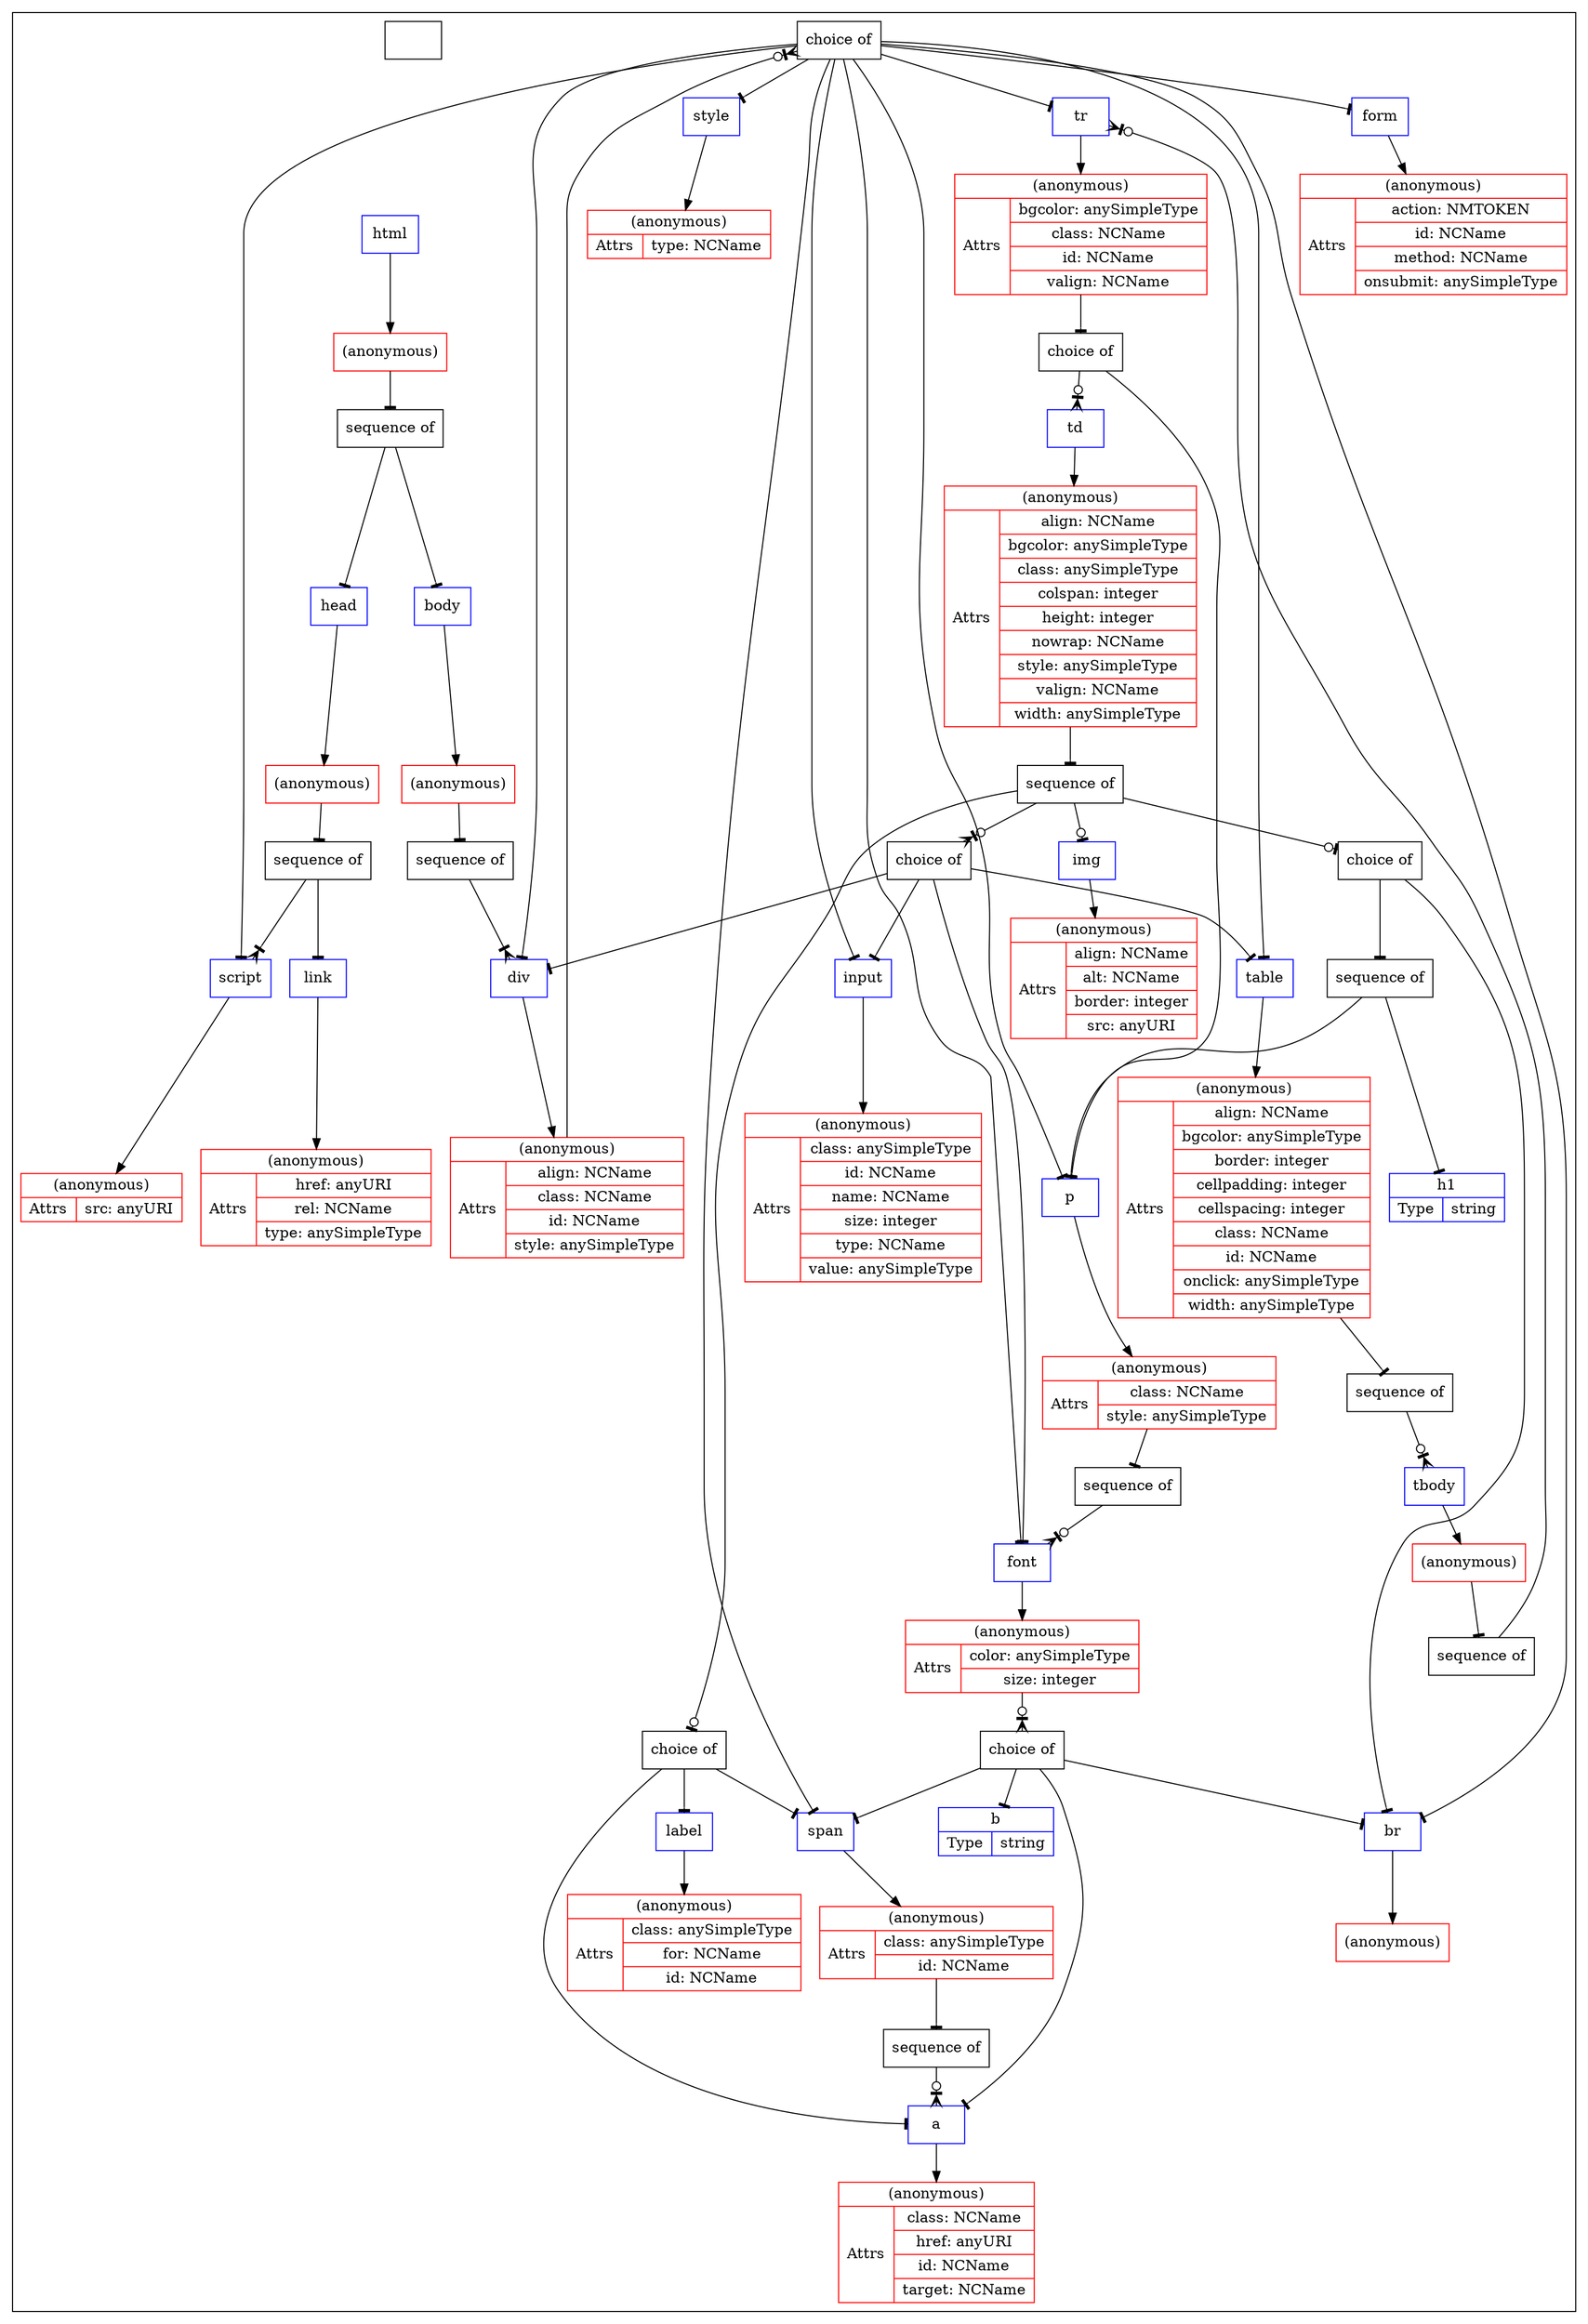 digraph {
subgraph clusterSchemaImpl27475272 { label=""
ModelGroupImpl23047631 [shape="record", label="{choice of}"];
ModelGroupImpl26425437 [shape="record", label="{choice of}"];
ElementDecl15277917 [shape="record", label="{label}", color="blue"];
ModelGroupImpl12107511 [shape="record", label="{sequence of}"];
ComplexTypeImpl29173348 [shape="record", label="{(anonymous)|{Attrs|{{<AttributeUseImpl20324370>color: anySimpleType}|{<AttributeUseImpl7578443>size: integer}}}}", color="red"];
ElementDecl10807107 [shape="record", label="{input}", color="blue"];
ComplexTypeImpl23506867 [shape="record", label="{(anonymous)|{Attrs|{{<AttributeUseImpl1565898>align: NCName}|{<AttributeUseImpl11383252>bgcolor: anySimpleType}|{<AttributeUseImpl24499883>border: integer}|{<AttributeUseImpl23110255>cellpadding: integer}|{<AttributeUseImpl21514757>cellspacing: integer}|{<AttributeUseImpl15964986>class: NCName}|{<AttributeUseImpl22293109>id: NCName}|{<AttributeUseImpl11508030>onclick: anySimpleType}|{<AttributeUseImpl7726332>width: anySimpleType}}}}", color="red"];
ComplexTypeImpl32012057 [shape="record", label="{(anonymous)}", color="red"];
ComplexTypeImpl10605044 [shape="record", label="{(anonymous)|{Attrs|{{<AttributeUseImpl15606519>class: anySimpleType}|{<AttributeUseImpl3779465>id: NCName}|{<AttributeUseImpl2929821>name: NCName}|{<AttributeUseImpl17160330>size: integer}|{<AttributeUseImpl13328393>type: NCName}|{<AttributeUseImpl927929>value: anySimpleType}}}}", color="red"];
ComplexTypeImpl23979164 [shape="record", label="{(anonymous)|{Attrs|{{<AttributeUseImpl2056742>class: anySimpleType}|{<AttributeUseImpl6613606>id: NCName}}}}", color="red"];
ElementDecl4916061 [shape="record", label="{h1|{Type|string}}", color="blue"];
ElementDecl10933534 [shape="record", label="{html}", color="blue"];
ModelGroupImpl13177628 [shape="record", label="{choice of}"];
ComplexTypeImpl21764429 [shape="record", label="{(anonymous)}", color="red"];
ElementDecl11587215 [shape="record", label="{td}", color="blue"];
ElementDecl19543955 [shape="record", label="{p}", color="blue"];
ElementDecl22976342 [shape="record", label="{tr}", color="blue"];
ModelGroupImpl31952838 [shape="record", label="{sequence of}"];
SchemaImpl27475272 [shape="record", label="{}"];
ComplexTypeImpl14161796 [shape="record", label="{(anonymous)|{Attrs|{{<AttributeUseImpl6166383>type: NCName}}}}", color="red"];
ModelGroupImpl10351444 [shape="record", label="{sequence of}"];
ElementDecl2758093 [shape="record", label="{body}", color="blue"];
ComplexTypeImpl15138573 [shape="record", label="{(anonymous)|{Attrs|{{<AttributeUseImpl20559758>src: anyURI}}}}", color="red"];
ComplexTypeImpl12227392 [shape="record", label="{(anonymous)|{Attrs|{{<AttributeUseImpl24569170>bgcolor: anySimpleType}|{<AttributeUseImpl13205705>class: NCName}|{<AttributeUseImpl19272103>id: NCName}|{<AttributeUseImpl5309741>valign: NCName}}}}", color="red"];
ElementDecl29959477 [shape="record", label="{script}", color="blue"];
ModelGroupImpl16316379 [shape="record", label="{sequence of}"];
ElementDecl18983808 [shape="record", label="{font}", color="blue"];
ComplexTypeImpl12285785 [shape="record", label="{(anonymous)|{Attrs|{{<AttributeUseImpl30821431>action: NMTOKEN}|{<AttributeUseImpl2478770>id: NCName}|{<AttributeUseImpl19653053>method: NCName}|{<AttributeUseImpl32603767>onsubmit: anySimpleType}}}}", color="red"];
ModelGroupImpl32956236 [shape="record", label="{choice of}"];
ModelGroupImpl26056784 [shape="record", label="{choice of}"];
ComplexTypeImpl3199106 [shape="record", label="{(anonymous)|{Attrs|{{<AttributeUseImpl2654289>align: NCName}|{<AttributeUseImpl16795115>alt: NCName}|{<AttributeUseImpl15628820>border: integer}|{<AttributeUseImpl9489155>src: anyURI}}}}", color="red"];
ElementDecl4909906 [shape="record", label="{tbody}", color="blue"];
ComplexTypeImpl23994289 [shape="record", label="{(anonymous)}", color="red"];
ElementDecl10446619 [shape="record", label="{style}", color="blue"];
ElementDecl11124894 [shape="record", label="{br}", color="blue"];
ComplexTypeImpl31020178 [shape="record", label="{(anonymous)|{Attrs|{{<AttributeUseImpl8000886>class: anySimpleType}|{<AttributeUseImpl18291494>for: NCName}|{<AttributeUseImpl32997440>id: NCName}}}}", color="red"];
ComplexTypeImpl12224002 [shape="record", label="{(anonymous)}", color="red"];
ComplexTypeImpl20196260 [shape="record", label="{(anonymous)|{Attrs|{{<AttributeUseImpl2730814>align: NCName}|{<AttributeUseImpl27891041>bgcolor: anySimpleType}|{<AttributeUseImpl9319143>class: anySimpleType}|{<AttributeUseImpl28311783>colspan: integer}|{<AttributeUseImpl751354>height: integer}|{<AttributeUseImpl11541827>nowrap: NCName}|{<AttributeUseImpl5324016>style: anySimpleType}|{<AttributeUseImpl24622029>valign: NCName}|{<AttributeUseImpl29194312>width: anySimpleType}}}}", color="red"];
ElementDecl25326212 [shape="record", label="{a}", color="blue"];
ElementDecl13238549 [shape="record", label="{span}", color="blue"];
ElementDecl15842168 [shape="record", label="{head}", color="blue"];
ModelGroupImpl15674464 [shape="record", label="{sequence of}"];
ElementDecl19731881 [shape="record", label="{div}", color="blue"];
ComplexTypeImpl17007273 [shape="record", label="{(anonymous)|{Attrs|{{<AttributeUseImpl29791654>class: NCName}|{<AttributeUseImpl9097070>href: anyURI}|{<AttributeUseImpl20474136>id: NCName}|{<AttributeUseImpl8106640>target: NCName}}}}", color="red"];
ComplexTypeImpl18511266 [shape="record", label="{(anonymous)}", color="red"];
ModelGroupImpl13419912 [shape="record", label="{choice of}"];
ModelGroupImpl9734221 [shape="record", label="{sequence of}"];
ModelGroupImpl12432643 [shape="record", label="{sequence of}"];
ElementDecl14962806 [shape="record", label="{form}", color="blue"];
ComplexTypeImpl22438818 [shape="record", label="{(anonymous)|{Attrs|{{<AttributeUseImpl29912037>href: anyURI}|{<AttributeUseImpl19116636>rel: NCName}|{<AttributeUseImpl9616314>type: anySimpleType}}}}", color="red"];
ComplexTypeImpl6259058 [shape="record", label="{(anonymous)|{Attrs|{{<AttributeUseImpl16496587>align: NCName}|{<AttributeUseImpl31427481>class: NCName}|{<AttributeUseImpl21375057>id: NCName}|{<AttributeUseImpl16842840>style: anySimpleType}}}}", color="red"];
ModelGroupImpl11678224 [shape="record", label="{sequence of}"];
ModelGroupImpl19764978 [shape="record", label="{sequence of}"];
ElementDecl30411188 [shape="record", label="{img}", color="blue"];
ElementDecl19690856 [shape="record", label="{link}", color="blue"];
ElementDecl16607409 [shape="record", label="{b|{Type|string}}", color="blue"];
ComplexTypeImpl11299397 [shape="record", label="{(anonymous)|{Attrs|{{<AttributeUseImpl10519800>class: NCName}|{<AttributeUseImpl7990655>style: anySimpleType}}}}", color="red"];
ElementDecl17447716 [shape="record", label="{table}", color="blue"];
}
ComplexTypeImpl20196260 -> ModelGroupImpl15674464 [arrowhead="tee", arrowtail="diamond"];
ComplexTypeImpl32012057 -> ModelGroupImpl11678224 [arrowhead="tee", arrowtail="diamond"];
ElementDecl14962806 -> ComplexTypeImpl12285785 [arrowhead="normal"];
ModelGroupImpl26056784 -> ElementDecl19543955 [arrowhead="tee", arrowtail="diamond"];
ElementDecl11124894 -> ComplexTypeImpl18511266 [arrowhead="normal"];
ModelGroupImpl32956236 -> ElementDecl15277917 [arrowhead="tee", arrowtail="diamond"];
ElementDecl29959477 -> ComplexTypeImpl15138573 [arrowhead="normal"];
ModelGroupImpl15674464 -> ElementDecl30411188 [arrowhead="teeodot", arrowtail="diamond"];
ComplexTypeImpl11299397 -> ModelGroupImpl16316379 [arrowhead="tee", arrowtail="diamond"];
ModelGroupImpl12107511 -> ElementDecl19690856 [arrowhead="tee", arrowtail="diamond"];
ComplexTypeImpl23506867 -> ModelGroupImpl19764978 [arrowhead="tee", arrowtail="diamond"];
ModelGroupImpl23047631 -> ElementDecl10446619 [arrowhead="tee", arrowtail="diamond"];
ModelGroupImpl13177628 -> ElementDecl18983808 [arrowhead="tee", arrowtail="diamond"];
ModelGroupImpl23047631 -> ElementDecl29959477 [arrowhead="tee", arrowtail="diamond"];
ComplexTypeImpl23979164 -> ModelGroupImpl31952838 [arrowhead="tee", arrowtail="diamond"];
ElementDecl2758093 -> ComplexTypeImpl23994289 [arrowhead="normal"];
ModelGroupImpl13419912 -> ElementDecl25326212 [arrowhead="tee", arrowtail="diamond"];
ModelGroupImpl12107511 -> ElementDecl29959477 [arrowhead="crowtee", arrowtail="diamond"];
ComplexTypeImpl21764429 -> ModelGroupImpl12107511 [arrowhead="tee", arrowtail="diamond"];
ComplexTypeImpl12224002 -> ModelGroupImpl9734221 [arrowhead="tee", arrowtail="diamond"];
ModelGroupImpl10351444 -> ElementDecl4916061 [arrowhead="tee", arrowtail="diamond"];
ModelGroupImpl26425437 -> ElementDecl11124894 [arrowhead="tee", arrowtail="diamond"];
ModelGroupImpl16316379 -> ElementDecl18983808 [arrowhead="crowteeodot", arrowtail="diamond"];
ElementDecl13238549 -> ComplexTypeImpl23979164 [arrowhead="normal"];
ElementDecl10807107 -> ComplexTypeImpl10605044 [arrowhead="normal"];
ElementDecl19731881 -> ComplexTypeImpl6259058 [arrowhead="normal"];
ElementDecl10933534 -> ComplexTypeImpl32012057 [arrowhead="normal"];
ModelGroupImpl11678224 -> ElementDecl2758093 [arrowhead="tee", arrowtail="diamond"];
ElementDecl30411188 -> ComplexTypeImpl3199106 [arrowhead="normal"];
ModelGroupImpl23047631 -> ElementDecl11124894 [arrowhead="tee", arrowtail="diamond"];
ModelGroupImpl31952838 -> ElementDecl25326212 [arrowhead="crowteeodot", arrowtail="diamond"];
ModelGroupImpl23047631 -> ElementDecl18983808 [arrowhead="tee", arrowtail="diamond"];
ModelGroupImpl23047631 -> ElementDecl19543955 [arrowhead="tee", arrowtail="diamond"];
ComplexTypeImpl6259058 -> ModelGroupImpl23047631 [arrowhead="crowteeodot", arrowtail="diamond"];
ModelGroupImpl12432643 -> ElementDecl19731881 [arrowhead="crowtee", arrowtail="diamond"];
ElementDecl15842168 -> ComplexTypeImpl21764429 [arrowhead="normal"];
ModelGroupImpl13419912 -> ElementDecl11124894 [arrowhead="tee", arrowtail="diamond"];
ModelGroupImpl26425437 -> ModelGroupImpl10351444 [arrowhead="tee", arrowtail="diamond"];
ModelGroupImpl13419912 -> ElementDecl16607409 [arrowhead="tee", arrowtail="diamond"];
ElementDecl11587215 -> ComplexTypeImpl20196260 [arrowhead="normal"];
ModelGroupImpl26056784 -> ElementDecl11587215 [arrowhead="crowteeodot", arrowtail="diamond"];
ModelGroupImpl15674464 -> ModelGroupImpl26425437 [arrowhead="teeodot", arrowtail="diamond"];
ComplexTypeImpl23994289 -> ModelGroupImpl12432643 [arrowhead="tee", arrowtail="diamond"];
ElementDecl25326212 -> ComplexTypeImpl17007273 [arrowhead="normal"];
ElementDecl22976342 -> ComplexTypeImpl12227392 [arrowhead="normal"];
ElementDecl19690856 -> ComplexTypeImpl22438818 [arrowhead="normal"];
ModelGroupImpl13177628 -> ElementDecl10807107 [arrowhead="tee", arrowtail="diamond"];
ElementDecl4909906 -> ComplexTypeImpl12224002 [arrowhead="normal"];
ModelGroupImpl13419912 -> ElementDecl13238549 [arrowhead="tee", arrowtail="diamond"];
ModelGroupImpl19764978 -> ElementDecl4909906 [arrowhead="crowteeodot", arrowtail="diamond"];
ElementDecl17447716 -> ComplexTypeImpl23506867 [arrowhead="normal"];
ModelGroupImpl23047631 -> ElementDecl22976342 [arrowhead="tee", arrowtail="diamond"];
ElementDecl18983808 -> ComplexTypeImpl29173348 [arrowhead="normal"];
ModelGroupImpl10351444 -> ElementDecl19543955 [arrowhead="tee", arrowtail="diamond"];
ElementDecl15277917 -> ComplexTypeImpl31020178 [arrowhead="normal"];
ModelGroupImpl23047631 -> ElementDecl10807107 [arrowhead="tee", arrowtail="diamond"];
ModelGroupImpl32956236 -> ElementDecl13238549 [arrowhead="tee", arrowtail="diamond"];
ModelGroupImpl15674464 -> ModelGroupImpl32956236 [arrowhead="teeodot", arrowtail="diamond"];
ComplexTypeImpl12227392 -> ModelGroupImpl26056784 [arrowhead="tee", arrowtail="diamond"];
ElementDecl19543955 -> ComplexTypeImpl11299397 [arrowhead="normal"];
ModelGroupImpl23047631 -> ElementDecl17447716 [arrowhead="tee", arrowtail="diamond"];
ElementDecl10446619 -> ComplexTypeImpl14161796 [arrowhead="normal"];
ModelGroupImpl13177628 -> ElementDecl17447716 [arrowhead="tee", arrowtail="diamond"];
ModelGroupImpl32956236 -> ElementDecl25326212 [arrowhead="tee", arrowtail="diamond"];
ModelGroupImpl9734221 -> ElementDecl22976342 [arrowhead="crowteeodot", arrowtail="diamond"];
ModelGroupImpl13177628 -> ElementDecl19731881 [arrowhead="tee", arrowtail="diamond"];
ModelGroupImpl23047631 -> ElementDecl19731881 [arrowhead="tee", arrowtail="diamond"];
ModelGroupImpl23047631 -> ElementDecl13238549 [arrowhead="tee", arrowtail="diamond"];
ModelGroupImpl15674464 -> ModelGroupImpl13177628 [arrowhead="crowteeodot", arrowtail="diamond"];
ModelGroupImpl23047631 -> ElementDecl14962806 [arrowhead="tee", arrowtail="diamond"];
ModelGroupImpl11678224 -> ElementDecl15842168 [arrowhead="tee", arrowtail="diamond"];
ComplexTypeImpl29173348 -> ModelGroupImpl13419912 [arrowhead="crowteeodot", arrowtail="diamond"];
}
